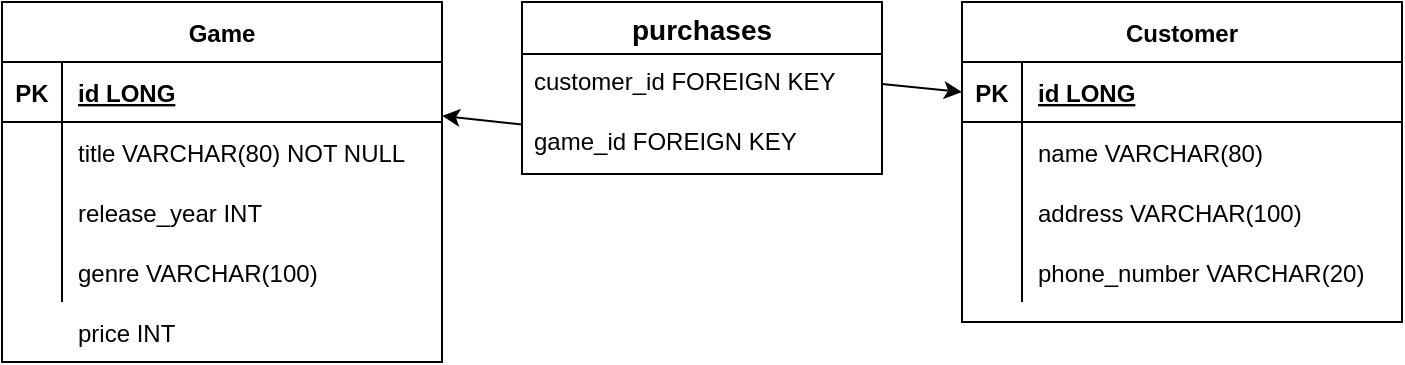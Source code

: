 <mxfile version="13.7.9" type="device"><diagram id="855T6_CB1quuMZu3lh8C" name="Page-1"><mxGraphModel dx="746" dy="816" grid="1" gridSize="10" guides="1" tooltips="1" connect="1" arrows="1" fold="1" page="1" pageScale="1" pageWidth="850" pageHeight="1100" math="0" shadow="0"><root><mxCell id="0"/><mxCell id="1" parent="0"/><mxCell id="7uvp84Ba-y9tnQIOQXsa-14" value="Customer" style="shape=table;startSize=30;container=1;collapsible=1;childLayout=tableLayout;fixedRows=1;rowLines=0;fontStyle=1;align=center;resizeLast=1;" vertex="1" parent="1"><mxGeometry x="580" y="330" width="220" height="160" as="geometry"/></mxCell><mxCell id="7uvp84Ba-y9tnQIOQXsa-15" value="" style="shape=partialRectangle;collapsible=0;dropTarget=0;pointerEvents=0;fillColor=none;top=0;left=0;bottom=1;right=0;points=[[0,0.5],[1,0.5]];portConstraint=eastwest;" vertex="1" parent="7uvp84Ba-y9tnQIOQXsa-14"><mxGeometry y="30" width="220" height="30" as="geometry"/></mxCell><mxCell id="7uvp84Ba-y9tnQIOQXsa-16" value="PK" style="shape=partialRectangle;connectable=0;fillColor=none;top=0;left=0;bottom=0;right=0;fontStyle=1;overflow=hidden;" vertex="1" parent="7uvp84Ba-y9tnQIOQXsa-15"><mxGeometry width="30" height="30" as="geometry"/></mxCell><mxCell id="7uvp84Ba-y9tnQIOQXsa-17" value="id LONG" style="shape=partialRectangle;connectable=0;fillColor=none;top=0;left=0;bottom=0;right=0;align=left;spacingLeft=6;fontStyle=5;overflow=hidden;" vertex="1" parent="7uvp84Ba-y9tnQIOQXsa-15"><mxGeometry x="30" width="190" height="30" as="geometry"/></mxCell><mxCell id="7uvp84Ba-y9tnQIOQXsa-18" value="" style="shape=partialRectangle;collapsible=0;dropTarget=0;pointerEvents=0;fillColor=none;top=0;left=0;bottom=0;right=0;points=[[0,0.5],[1,0.5]];portConstraint=eastwest;" vertex="1" parent="7uvp84Ba-y9tnQIOQXsa-14"><mxGeometry y="60" width="220" height="30" as="geometry"/></mxCell><mxCell id="7uvp84Ba-y9tnQIOQXsa-19" value="" style="shape=partialRectangle;connectable=0;fillColor=none;top=0;left=0;bottom=0;right=0;editable=1;overflow=hidden;" vertex="1" parent="7uvp84Ba-y9tnQIOQXsa-18"><mxGeometry width="30" height="30" as="geometry"/></mxCell><mxCell id="7uvp84Ba-y9tnQIOQXsa-20" value="name VARCHAR(80)" style="shape=partialRectangle;connectable=0;fillColor=none;top=0;left=0;bottom=0;right=0;align=left;spacingLeft=6;overflow=hidden;" vertex="1" parent="7uvp84Ba-y9tnQIOQXsa-18"><mxGeometry x="30" width="190" height="30" as="geometry"/></mxCell><mxCell id="7uvp84Ba-y9tnQIOQXsa-21" value="" style="shape=partialRectangle;collapsible=0;dropTarget=0;pointerEvents=0;fillColor=none;top=0;left=0;bottom=0;right=0;points=[[0,0.5],[1,0.5]];portConstraint=eastwest;" vertex="1" parent="7uvp84Ba-y9tnQIOQXsa-14"><mxGeometry y="90" width="220" height="30" as="geometry"/></mxCell><mxCell id="7uvp84Ba-y9tnQIOQXsa-22" value="" style="shape=partialRectangle;connectable=0;fillColor=none;top=0;left=0;bottom=0;right=0;editable=1;overflow=hidden;" vertex="1" parent="7uvp84Ba-y9tnQIOQXsa-21"><mxGeometry width="30" height="30" as="geometry"/></mxCell><mxCell id="7uvp84Ba-y9tnQIOQXsa-23" value="address VARCHAR(100)" style="shape=partialRectangle;connectable=0;fillColor=none;top=0;left=0;bottom=0;right=0;align=left;spacingLeft=6;overflow=hidden;" vertex="1" parent="7uvp84Ba-y9tnQIOQXsa-21"><mxGeometry x="30" width="190" height="30" as="geometry"/></mxCell><mxCell id="7uvp84Ba-y9tnQIOQXsa-24" value="" style="shape=partialRectangle;collapsible=0;dropTarget=0;pointerEvents=0;fillColor=none;top=0;left=0;bottom=0;right=0;points=[[0,0.5],[1,0.5]];portConstraint=eastwest;" vertex="1" parent="7uvp84Ba-y9tnQIOQXsa-14"><mxGeometry y="120" width="220" height="30" as="geometry"/></mxCell><mxCell id="7uvp84Ba-y9tnQIOQXsa-25" value="" style="shape=partialRectangle;connectable=0;fillColor=none;top=0;left=0;bottom=0;right=0;editable=1;overflow=hidden;" vertex="1" parent="7uvp84Ba-y9tnQIOQXsa-24"><mxGeometry width="30" height="30" as="geometry"/></mxCell><mxCell id="7uvp84Ba-y9tnQIOQXsa-26" value="phone_number VARCHAR(20)" style="shape=partialRectangle;connectable=0;fillColor=none;top=0;left=0;bottom=0;right=0;align=left;spacingLeft=6;overflow=hidden;" vertex="1" parent="7uvp84Ba-y9tnQIOQXsa-24"><mxGeometry x="30" width="190" height="30" as="geometry"/></mxCell><mxCell id="7uvp84Ba-y9tnQIOQXsa-1" value="Game" style="shape=table;startSize=30;container=1;collapsible=1;childLayout=tableLayout;fixedRows=1;rowLines=0;fontStyle=1;align=center;resizeLast=1;" vertex="1" parent="1"><mxGeometry x="100" y="330" width="220" height="180" as="geometry"/></mxCell><mxCell id="7uvp84Ba-y9tnQIOQXsa-2" value="" style="shape=partialRectangle;collapsible=0;dropTarget=0;pointerEvents=0;fillColor=none;top=0;left=0;bottom=1;right=0;points=[[0,0.5],[1,0.5]];portConstraint=eastwest;" vertex="1" parent="7uvp84Ba-y9tnQIOQXsa-1"><mxGeometry y="30" width="220" height="30" as="geometry"/></mxCell><mxCell id="7uvp84Ba-y9tnQIOQXsa-3" value="PK" style="shape=partialRectangle;connectable=0;fillColor=none;top=0;left=0;bottom=0;right=0;fontStyle=1;overflow=hidden;" vertex="1" parent="7uvp84Ba-y9tnQIOQXsa-2"><mxGeometry width="30" height="30" as="geometry"/></mxCell><mxCell id="7uvp84Ba-y9tnQIOQXsa-4" value="id LONG" style="shape=partialRectangle;connectable=0;fillColor=none;top=0;left=0;bottom=0;right=0;align=left;spacingLeft=6;fontStyle=5;overflow=hidden;" vertex="1" parent="7uvp84Ba-y9tnQIOQXsa-2"><mxGeometry x="30" width="190" height="30" as="geometry"/></mxCell><mxCell id="7uvp84Ba-y9tnQIOQXsa-5" value="" style="shape=partialRectangle;collapsible=0;dropTarget=0;pointerEvents=0;fillColor=none;top=0;left=0;bottom=0;right=0;points=[[0,0.5],[1,0.5]];portConstraint=eastwest;" vertex="1" parent="7uvp84Ba-y9tnQIOQXsa-1"><mxGeometry y="60" width="220" height="30" as="geometry"/></mxCell><mxCell id="7uvp84Ba-y9tnQIOQXsa-6" value="" style="shape=partialRectangle;connectable=0;fillColor=none;top=0;left=0;bottom=0;right=0;editable=1;overflow=hidden;" vertex="1" parent="7uvp84Ba-y9tnQIOQXsa-5"><mxGeometry width="30" height="30" as="geometry"/></mxCell><mxCell id="7uvp84Ba-y9tnQIOQXsa-7" value="title VARCHAR(80) NOT NULL" style="shape=partialRectangle;connectable=0;fillColor=none;top=0;left=0;bottom=0;right=0;align=left;spacingLeft=6;overflow=hidden;" vertex="1" parent="7uvp84Ba-y9tnQIOQXsa-5"><mxGeometry x="30" width="190" height="30" as="geometry"/></mxCell><mxCell id="7uvp84Ba-y9tnQIOQXsa-8" value="" style="shape=partialRectangle;collapsible=0;dropTarget=0;pointerEvents=0;fillColor=none;top=0;left=0;bottom=0;right=0;points=[[0,0.5],[1,0.5]];portConstraint=eastwest;" vertex="1" parent="7uvp84Ba-y9tnQIOQXsa-1"><mxGeometry y="90" width="220" height="30" as="geometry"/></mxCell><mxCell id="7uvp84Ba-y9tnQIOQXsa-9" value="" style="shape=partialRectangle;connectable=0;fillColor=none;top=0;left=0;bottom=0;right=0;editable=1;overflow=hidden;" vertex="1" parent="7uvp84Ba-y9tnQIOQXsa-8"><mxGeometry width="30" height="30" as="geometry"/></mxCell><mxCell id="7uvp84Ba-y9tnQIOQXsa-10" value="release_year INT" style="shape=partialRectangle;connectable=0;fillColor=none;top=0;left=0;bottom=0;right=0;align=left;spacingLeft=6;overflow=hidden;" vertex="1" parent="7uvp84Ba-y9tnQIOQXsa-8"><mxGeometry x="30" width="190" height="30" as="geometry"/></mxCell><mxCell id="7uvp84Ba-y9tnQIOQXsa-11" value="" style="shape=partialRectangle;collapsible=0;dropTarget=0;pointerEvents=0;fillColor=none;top=0;left=0;bottom=0;right=0;points=[[0,0.5],[1,0.5]];portConstraint=eastwest;" vertex="1" parent="7uvp84Ba-y9tnQIOQXsa-1"><mxGeometry y="120" width="220" height="30" as="geometry"/></mxCell><mxCell id="7uvp84Ba-y9tnQIOQXsa-12" value="" style="shape=partialRectangle;connectable=0;fillColor=none;top=0;left=0;bottom=0;right=0;editable=1;overflow=hidden;" vertex="1" parent="7uvp84Ba-y9tnQIOQXsa-11"><mxGeometry width="30" height="30" as="geometry"/></mxCell><mxCell id="7uvp84Ba-y9tnQIOQXsa-13" value="genre VARCHAR(100)" style="shape=partialRectangle;connectable=0;fillColor=none;top=0;left=0;bottom=0;right=0;align=left;spacingLeft=6;overflow=hidden;" vertex="1" parent="7uvp84Ba-y9tnQIOQXsa-11"><mxGeometry x="30" width="190" height="30" as="geometry"/></mxCell><mxCell id="7uvp84Ba-y9tnQIOQXsa-46" value="price INT" style="shape=partialRectangle;connectable=0;fillColor=none;top=0;left=0;bottom=0;right=0;align=left;spacingLeft=6;overflow=hidden;" vertex="1" parent="1"><mxGeometry x="130" y="480" width="150" height="30" as="geometry"/></mxCell><mxCell id="7uvp84Ba-y9tnQIOQXsa-47" value="" style="endArrow=classic;html=1;entryX=0;entryY=0.5;entryDx=0;entryDy=0;exitX=1;exitY=0.5;exitDx=0;exitDy=0;" edge="1" parent="1" source="7uvp84Ba-y9tnQIOQXsa-42" target="7uvp84Ba-y9tnQIOQXsa-15"><mxGeometry width="50" height="50" relative="1" as="geometry"><mxPoint x="440" y="440" as="sourcePoint"/><mxPoint x="490" y="390" as="targetPoint"/></mxGeometry></mxCell><mxCell id="7uvp84Ba-y9tnQIOQXsa-48" value="" style="endArrow=classic;html=1;" edge="1" parent="1" source="7uvp84Ba-y9tnQIOQXsa-43" target="7uvp84Ba-y9tnQIOQXsa-2"><mxGeometry width="50" height="50" relative="1" as="geometry"><mxPoint x="440" y="440" as="sourcePoint"/><mxPoint x="490" y="390" as="targetPoint"/></mxGeometry></mxCell><mxCell id="7uvp84Ba-y9tnQIOQXsa-41" value="purchases" style="swimlane;fontStyle=1;childLayout=stackLayout;horizontal=1;startSize=26;horizontalStack=0;resizeParent=1;resizeParentMax=0;resizeLast=0;collapsible=1;marginBottom=0;align=center;fontSize=14;" vertex="1" parent="1"><mxGeometry x="360" y="330" width="180" height="86" as="geometry"/></mxCell><mxCell id="7uvp84Ba-y9tnQIOQXsa-42" value="customer_id FOREIGN KEY" style="text;strokeColor=none;fillColor=none;spacingLeft=4;spacingRight=4;overflow=hidden;rotatable=0;points=[[0,0.5],[1,0.5]];portConstraint=eastwest;fontSize=12;" vertex="1" parent="7uvp84Ba-y9tnQIOQXsa-41"><mxGeometry y="26" width="180" height="30" as="geometry"/></mxCell><mxCell id="7uvp84Ba-y9tnQIOQXsa-43" value="game_id FOREIGN KEY" style="text;strokeColor=none;fillColor=none;spacingLeft=4;spacingRight=4;overflow=hidden;rotatable=0;points=[[0,0.5],[1,0.5]];portConstraint=eastwest;fontSize=12;" vertex="1" parent="7uvp84Ba-y9tnQIOQXsa-41"><mxGeometry y="56" width="180" height="30" as="geometry"/></mxCell></root></mxGraphModel></diagram></mxfile>